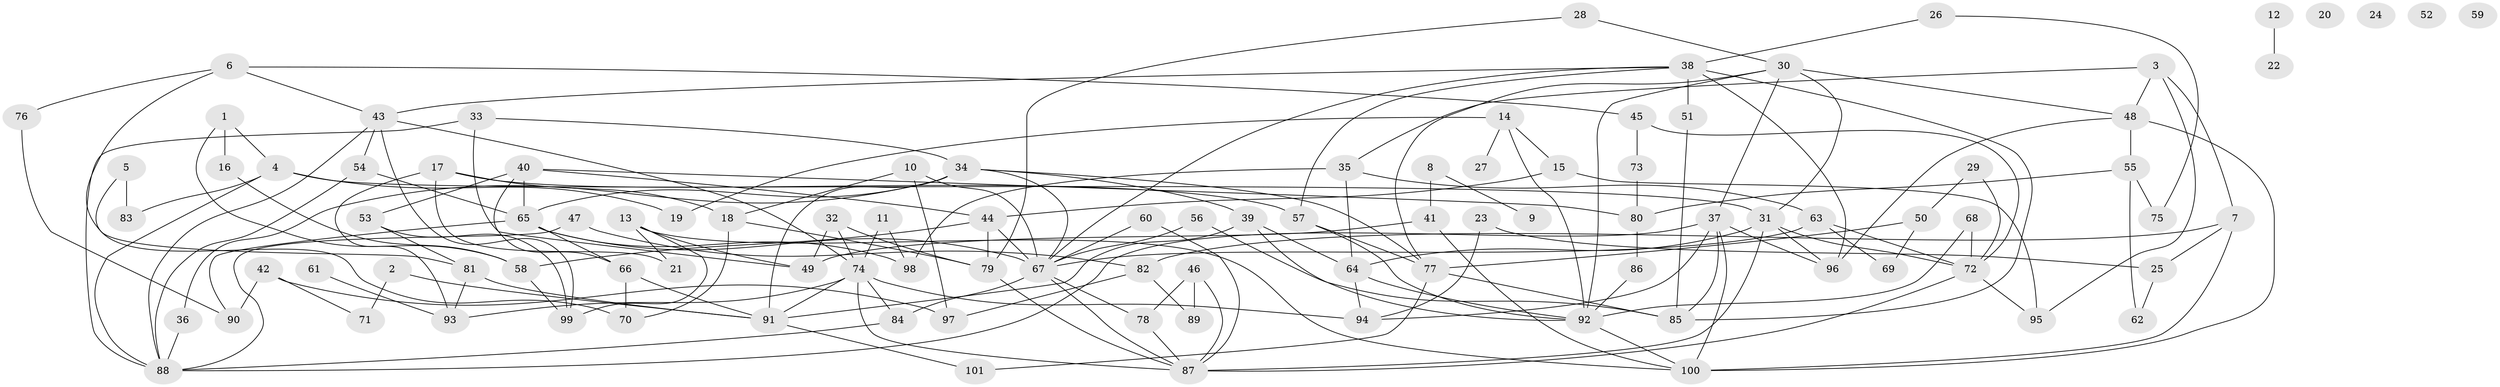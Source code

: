 // Generated by graph-tools (version 1.1) at 2025/38/03/09/25 04:38:56]
// undirected, 101 vertices, 178 edges
graph export_dot {
graph [start="1"]
  node [color=gray90,style=filled];
  1;
  2;
  3;
  4;
  5;
  6;
  7;
  8;
  9;
  10;
  11;
  12;
  13;
  14;
  15;
  16;
  17;
  18;
  19;
  20;
  21;
  22;
  23;
  24;
  25;
  26;
  27;
  28;
  29;
  30;
  31;
  32;
  33;
  34;
  35;
  36;
  37;
  38;
  39;
  40;
  41;
  42;
  43;
  44;
  45;
  46;
  47;
  48;
  49;
  50;
  51;
  52;
  53;
  54;
  55;
  56;
  57;
  58;
  59;
  60;
  61;
  62;
  63;
  64;
  65;
  66;
  67;
  68;
  69;
  70;
  71;
  72;
  73;
  74;
  75;
  76;
  77;
  78;
  79;
  80;
  81;
  82;
  83;
  84;
  85;
  86;
  87;
  88;
  89;
  90;
  91;
  92;
  93;
  94;
  95;
  96;
  97;
  98;
  99;
  100;
  101;
  1 -- 4;
  1 -- 16;
  1 -- 58;
  2 -- 71;
  2 -- 91;
  3 -- 7;
  3 -- 35;
  3 -- 48;
  3 -- 95;
  4 -- 19;
  4 -- 31;
  4 -- 83;
  4 -- 88;
  5 -- 70;
  5 -- 83;
  6 -- 43;
  6 -- 45;
  6 -- 76;
  6 -- 81;
  7 -- 25;
  7 -- 82;
  7 -- 100;
  8 -- 9;
  8 -- 41;
  10 -- 18;
  10 -- 67;
  10 -- 97;
  11 -- 74;
  11 -- 98;
  12 -- 22;
  13 -- 21;
  13 -- 49;
  13 -- 99;
  13 -- 100;
  14 -- 15;
  14 -- 19;
  14 -- 27;
  14 -- 92;
  15 -- 44;
  15 -- 95;
  16 -- 58;
  17 -- 18;
  17 -- 21;
  17 -- 57;
  17 -- 93;
  18 -- 70;
  18 -- 79;
  23 -- 25;
  23 -- 94;
  25 -- 62;
  26 -- 38;
  26 -- 75;
  28 -- 30;
  28 -- 79;
  29 -- 50;
  29 -- 72;
  30 -- 31;
  30 -- 37;
  30 -- 48;
  30 -- 77;
  30 -- 92;
  31 -- 64;
  31 -- 72;
  31 -- 87;
  31 -- 96;
  32 -- 49;
  32 -- 74;
  32 -- 79;
  33 -- 34;
  33 -- 49;
  33 -- 88;
  34 -- 36;
  34 -- 39;
  34 -- 65;
  34 -- 67;
  34 -- 77;
  34 -- 91;
  35 -- 63;
  35 -- 64;
  35 -- 98;
  36 -- 88;
  37 -- 85;
  37 -- 88;
  37 -- 94;
  37 -- 96;
  37 -- 100;
  38 -- 43;
  38 -- 51;
  38 -- 57;
  38 -- 67;
  38 -- 85;
  38 -- 96;
  39 -- 64;
  39 -- 91;
  39 -- 92;
  40 -- 44;
  40 -- 53;
  40 -- 65;
  40 -- 66;
  40 -- 80;
  41 -- 49;
  41 -- 100;
  42 -- 71;
  42 -- 90;
  42 -- 97;
  43 -- 54;
  43 -- 74;
  43 -- 88;
  43 -- 99;
  44 -- 58;
  44 -- 67;
  44 -- 79;
  45 -- 72;
  45 -- 73;
  46 -- 78;
  46 -- 87;
  46 -- 89;
  47 -- 82;
  47 -- 88;
  48 -- 55;
  48 -- 96;
  48 -- 100;
  50 -- 69;
  50 -- 77;
  51 -- 85;
  53 -- 81;
  53 -- 99;
  54 -- 65;
  54 -- 88;
  55 -- 62;
  55 -- 75;
  55 -- 80;
  56 -- 67;
  56 -- 85;
  57 -- 77;
  57 -- 92;
  58 -- 99;
  60 -- 67;
  60 -- 87;
  61 -- 93;
  63 -- 67;
  63 -- 69;
  63 -- 72;
  64 -- 92;
  64 -- 94;
  65 -- 66;
  65 -- 67;
  65 -- 90;
  65 -- 98;
  66 -- 70;
  66 -- 91;
  67 -- 78;
  67 -- 84;
  67 -- 87;
  68 -- 72;
  68 -- 92;
  72 -- 87;
  72 -- 95;
  73 -- 80;
  74 -- 84;
  74 -- 87;
  74 -- 91;
  74 -- 93;
  74 -- 94;
  76 -- 90;
  77 -- 85;
  77 -- 101;
  78 -- 87;
  79 -- 87;
  80 -- 86;
  81 -- 91;
  81 -- 93;
  82 -- 89;
  82 -- 97;
  84 -- 88;
  86 -- 92;
  91 -- 101;
  92 -- 100;
}
